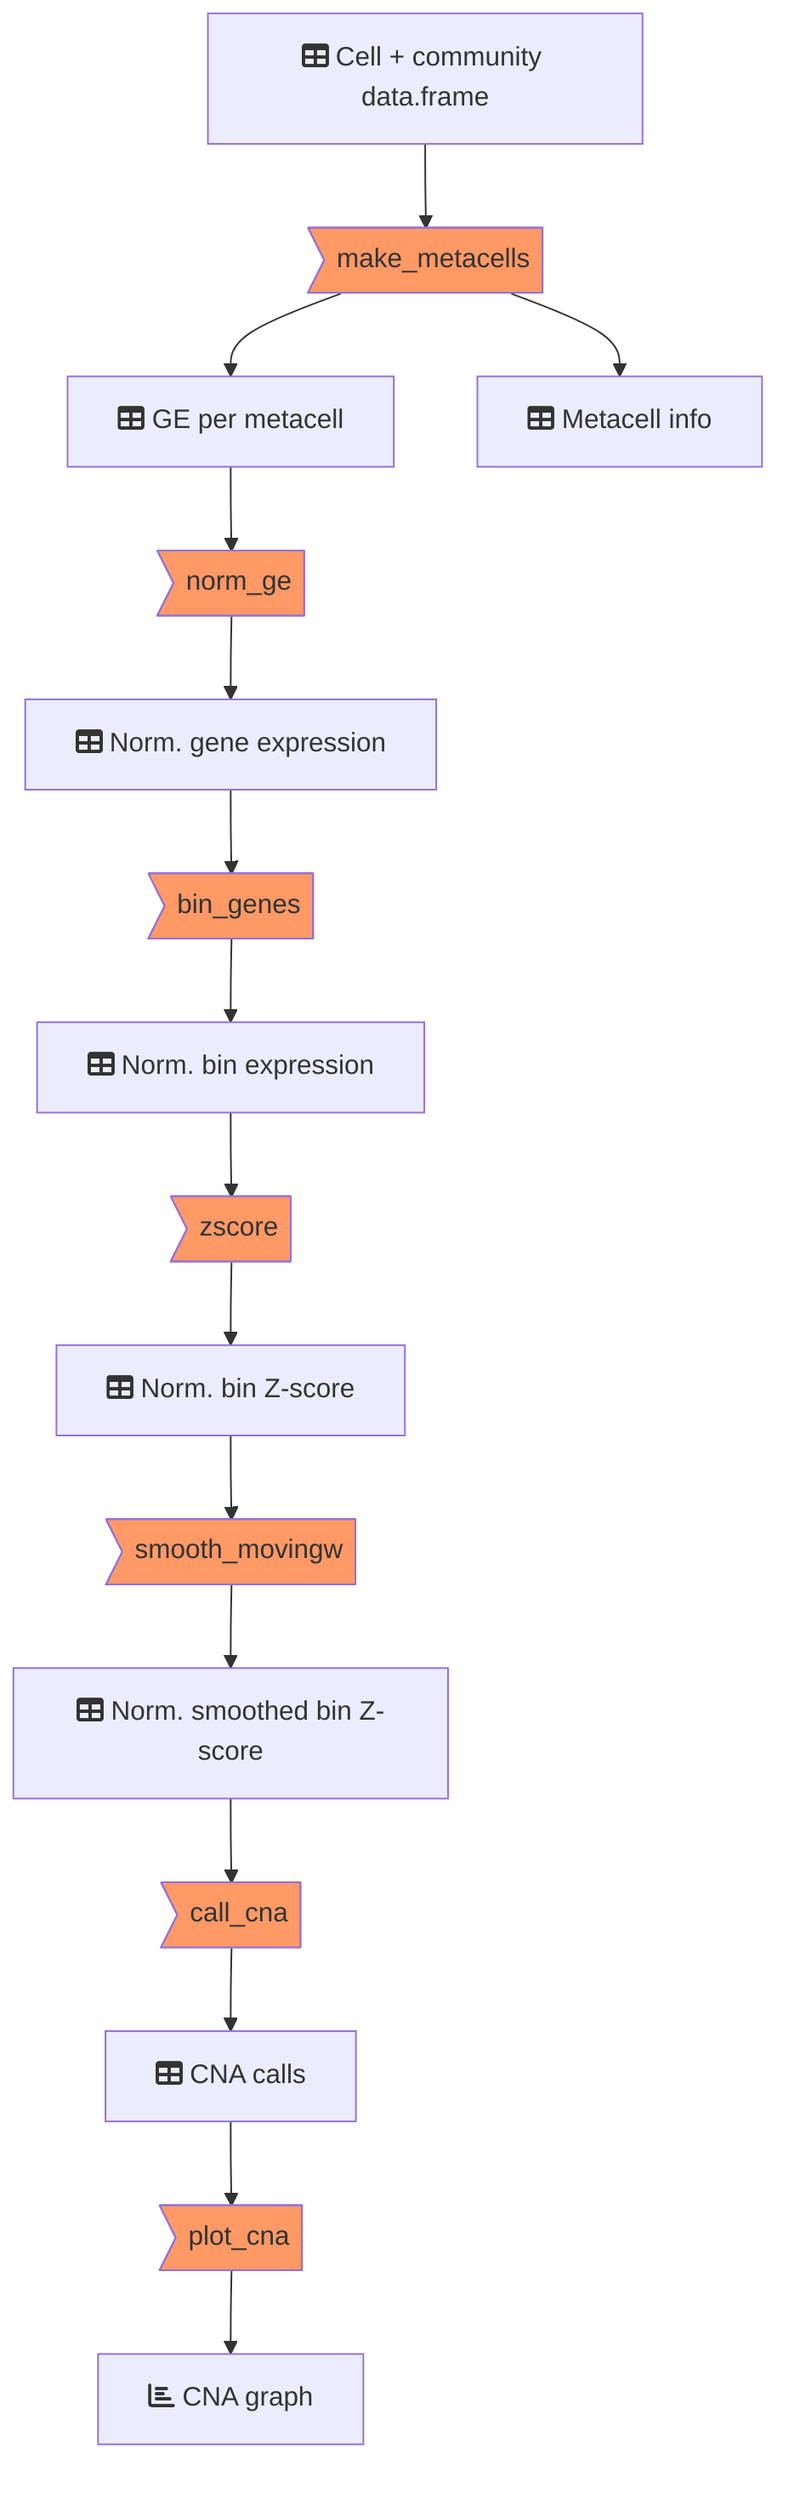 graph TD

CC[fa:fa-table Cell + community data.frame] --> mc>make_metacells]
mc --> MC[fa:fa-table GE per metacell]
mc --> MCC[fa:fa-table Metacell info]

MC --> J>norm_ge]
J --> JJ[fa:fa-table Norm. gene expression]
JJ --> K>bin_genes]
K --> KK[fa:fa-table Norm. bin expression]
KK --> L>zscore]
L --> LL[fa:fa-table Norm. bin Z-score]
LL --> M>smooth_movingw]
M --> MM[fa:fa-table Norm. smoothed bin Z-score]

MM --> c>call_cna]
c --> C[fa:fa-table CNA calls]
C --> pc>plot_cna]
pc --> PC[fa:fa-chart-bar CNA graph]

classDef orange fill:#f96;
class mc,L,M,c,pc,J,K orange
